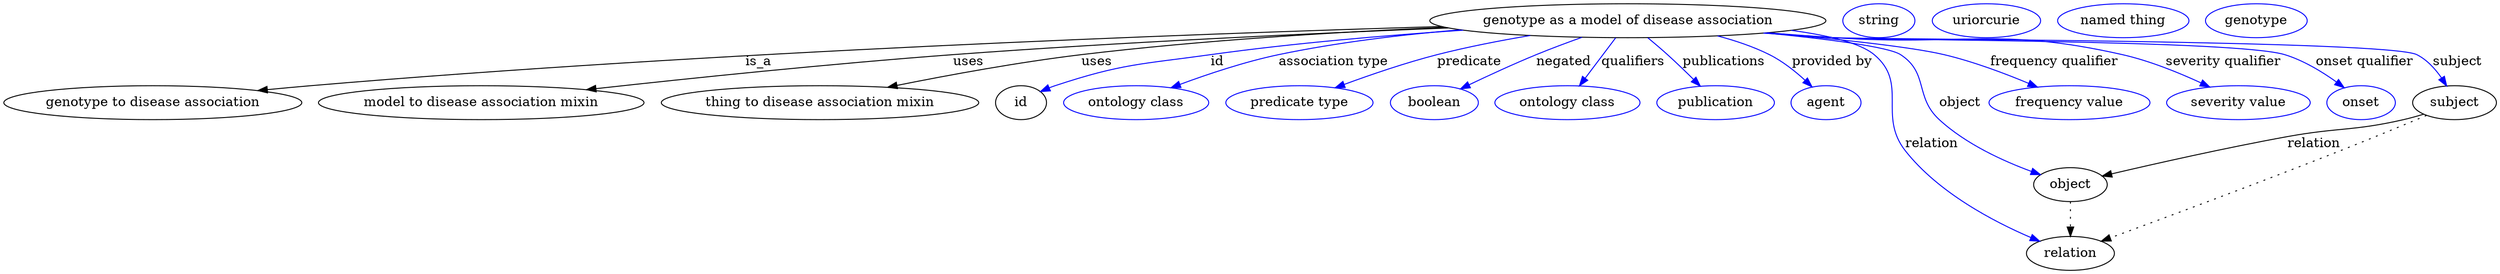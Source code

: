 digraph {
	graph [bb="0,0,2161.3,283"];
	node [label="\N"];
	"genotype as a model of disease association"	 [height=0.5,
		label="genotype as a model of disease association",
		pos="1395.5,265",
		width=4.5315];
	"genotype to disease association"	 [height=0.5,
		pos="121.54,178",
		width=3.3761];
	"genotype as a model of disease association" -> "genotype to disease association"	 [label=is_a,
		lp="608.54,221.5",
		pos="e,208.48,190.63 1237.5,260.33 1016.6,252.69 603.06,234.37 252.54,196 241.51,194.79 229.97,193.4 218.51,191.93"];
	"model to disease association mixin"	 [height=0.5,
		pos="396.54,178",
		width=3.7552];
	"genotype as a model of disease association" -> "model to disease association mixin"	 [label=uses,
		lp="827.54,221.5",
		pos="e,494.91,190.36 1244.8,258.02 1127.7,252.02 961.1,242.24 815.54,229 692.95,217.85 662.72,210.97 540.54,196 529.01,194.59 516.97,\
193.1 504.97,191.61"];
	"thing to disease association mixin"	 [height=0.5,
		pos="680.54,178",
		width=3.6288];
	"genotype as a model of disease association" -> "thing to disease association mixin"	 [label=uses,
		lp="936.54,221.5",
		pos="e,744.36,193.71 1243.6,258.4 1151.1,253.14 1030.6,244.07 924.54,229 866.94,220.81 802.54,207.16 754.38,196.04"];
	id	 [height=0.5,
		pos="856.54,178",
		width=0.75];
	"genotype as a model of disease association" -> id	 [color=blue,
		label=id,
		lp="1045,221.5",
		pos="e,877.48,189.54 1259,255.05 1192.5,249.23 1111.6,240.69 1039.5,229 973.44,218.28 955.62,218.47 892.54,196 890.66,195.33 888.76,194.59 \
886.86,193.8",
		style=solid];
	"association type"	 [color=blue,
		height=0.5,
		label="ontology class",
		pos="963.54,178",
		width=1.7151];
	"genotype as a model of disease association" -> "association type"	 [color=blue,
		label="association type",
		lp="1143.5,221.5",
		pos="e,997.2,193.19 1258.4,255.17 1208,249.77 1150.7,241.52 1099.5,229 1067.6,221.18 1032.9,208.09 1006.5,197.12",
		style=solid];
	predicate	 [color=blue,
		height=0.5,
		label="predicate type",
		pos="1103.5,178",
		width=1.679];
	"genotype as a model of disease association" -> predicate	 [color=blue,
		label=predicate,
		lp="1259.5,221.5",
		pos="e,1137.8,192.98 1314.2,249.33 1288.5,243.71 1260.2,236.8 1234.5,229 1204.8,219.95 1172.3,207.3 1147.1,196.86",
		style=solid];
	negated	 [color=blue,
		height=0.5,
		label=boolean,
		pos="1220.5,178",
		width=1.0652];
	"genotype as a model of disease association" -> negated	 [color=blue,
		label=negated,
		lp="1339,221.5",
		pos="e,1245.9,191.78 1356.5,247.45 1344,241.7 1330.1,235.2 1317.5,229 1296.5,218.63 1273.3,206.43 1254.8,196.57",
		style=solid];
	qualifiers	 [color=blue,
		height=0.5,
		label="ontology class",
		pos="1338.5,178",
		width=1.7151];
	"genotype as a model of disease association" -> qualifiers	 [color=blue,
		label=qualifiers,
		lp="1396.5,221.5",
		pos="e,1350.1,195.71 1383.7,246.97 1375.7,234.64 1364.8,218.1 1355.8,204.3",
		style=solid];
	publications	 [color=blue,
		height=0.5,
		label=publication,
		pos="1468.5,178",
		width=1.3902];
	"genotype as a model of disease association" -> publications	 [color=blue,
		label=publications,
		lp="1472,221.5",
		pos="e,1454.2,195.55 1411.4,246.75 1416.3,241.09 1421.7,234.8 1426.5,229 1433.5,220.71 1441.1,211.59 1447.8,203.38",
		style=solid];
	"provided by"	 [color=blue,
		height=0.5,
		label=agent,
		pos="1566.5,178",
		width=0.83048];
	"genotype as a model of disease association" -> "provided by"	 [color=blue,
		label="provided by",
		lp="1563.5,221.5",
		pos="e,1552,194.26 1463.8,248.61 1479.4,243.49 1495.5,237.01 1509.5,229 1522.4,221.67 1534.9,211.04 1544.9,201.38",
		style=solid];
	relation	 [height=0.5,
		pos="1787.5,18",
		width=1.0471];
	"genotype as a model of disease association" -> relation	 [color=blue,
		label=relation,
		lp="1675.5,134.5",
		pos="e,1764.5,32.667 1516.2,252.82 1552.3,247.25 1586.1,239.49 1600.5,229 1642,198.83 1622.1,166.7 1654.5,127 1684,90.979 1726.9,58.413 \
1755.9,38.448",
		style=solid];
	object	 [height=0.5,
		pos="1787.5,91",
		width=0.9027];
	"genotype as a model of disease association" -> object	 [color=blue,
		label=object,
		lp="1696.5,178",
		pos="e,1762.5,102.72 1511.6,252.33 1568.6,245.29 1627.4,236.47 1638.5,229 1668.2,209.13 1654.7,185.63 1679.5,160 1700.9,137.94 1730.6,\
119.62 1753.5,107.41",
		style=solid];
	"frequency qualifier"	 [color=blue,
		height=0.5,
		label="frequency value",
		pos="1790.5,178",
		width=1.8776];
	"genotype as a model of disease association" -> "frequency qualifier"	 [color=blue,
		label="frequency qualifier",
		lp="1776.5,221.5",
		pos="e,1762.8,194.46 1511.7,252.33 1584.5,244.07 1667.7,233.94 1684.5,229 1708.6,221.93 1733.9,209.94 1753.7,199.36",
		style=solid];
	"severity qualifier"	 [color=blue,
		height=0.5,
		label="severity value",
		pos="1935.5,178",
		width=1.661];
	"genotype as a model of disease association" -> "severity qualifier"	 [color=blue,
		label="severity qualifier",
		lp="1918,221.5",
		pos="e,1909.6,194.44 1511.6,252.27 1530.3,250.39 1549.4,248.56 1567.5,247 1685.2,236.85 1718.6,259.78 1832.5,229 1856.5,222.53 1881.5,\
210.32 1900.8,199.47",
		style=solid];
	"onset qualifier"	 [color=blue,
		height=0.5,
		label=onset,
		pos="2042.5,178",
		width=0.81243];
	"genotype as a model of disease association" -> "onset qualifier"	 [color=blue,
		label="onset qualifier",
		lp="2036,221.5",
		pos="e,2026.4,193.16 1509.7,252.09 1529,250.19 1548.8,248.4 1567.5,247 1656.5,240.35 1884,257.41 1968.5,229 1986.9,222.83 2004.9,210.64 \
2018.5,199.72",
		style=solid];
	subject	 [height=0.5,
		pos="2125.5,178",
		width=0.99297];
	"genotype as a model of disease association" -> subject	 [color=blue,
		label=subject,
		lp="2118,221.5",
		pos="e,2115.3,195.33 1508.8,252.03 1528.4,250.1 1548.5,248.33 1567.5,247 1624.3,243.04 2027.9,253.04 2079.5,229 2091.3,223.51 2101.4,\
213.44 2109.1,203.69",
		style=solid];
	association_id	 [color=blue,
		height=0.5,
		label=string,
		pos="1607.5,265",
		width=0.84854];
	"genotype to disease association_relation"	 [color=blue,
		height=0.5,
		label=uriorcurie,
		pos="1701.5,265",
		width=1.2638];
	object -> relation	 [pos="e,1787.5,36.09 1787.5,72.955 1787.5,64.883 1787.5,55.176 1787.5,46.182",
		style=dotted];
	"genotype to disease association_object"	 [color=blue,
		height=0.5,
		label="named thing",
		pos="1820.5,265",
		width=1.5346];
	subject -> relation	 [pos="e,1815.1,30.527 2100.2,165.24 2079.4,154.82 2049.2,139.77 2022.5,127 1952.9,93.603 1870.9,55.947 1824.5,34.785",
		style=dotted];
	subject -> object	 [label=relation,
		lp="2001.5,134.5",
		pos="e,1816.5,99.42 2098.2,166.06 2092.5,163.82 2086.4,161.67 2080.5,160 2037.1,147.55 2024.6,151.78 1980.5,142 1926.7,130.05 1865.1,\
113.23 1826.3,102.22"];
	"genotype as a model of disease association_subject"	 [color=blue,
		height=0.5,
		label=genotype,
		pos="1936.5,265",
		width=1.1916];
}
